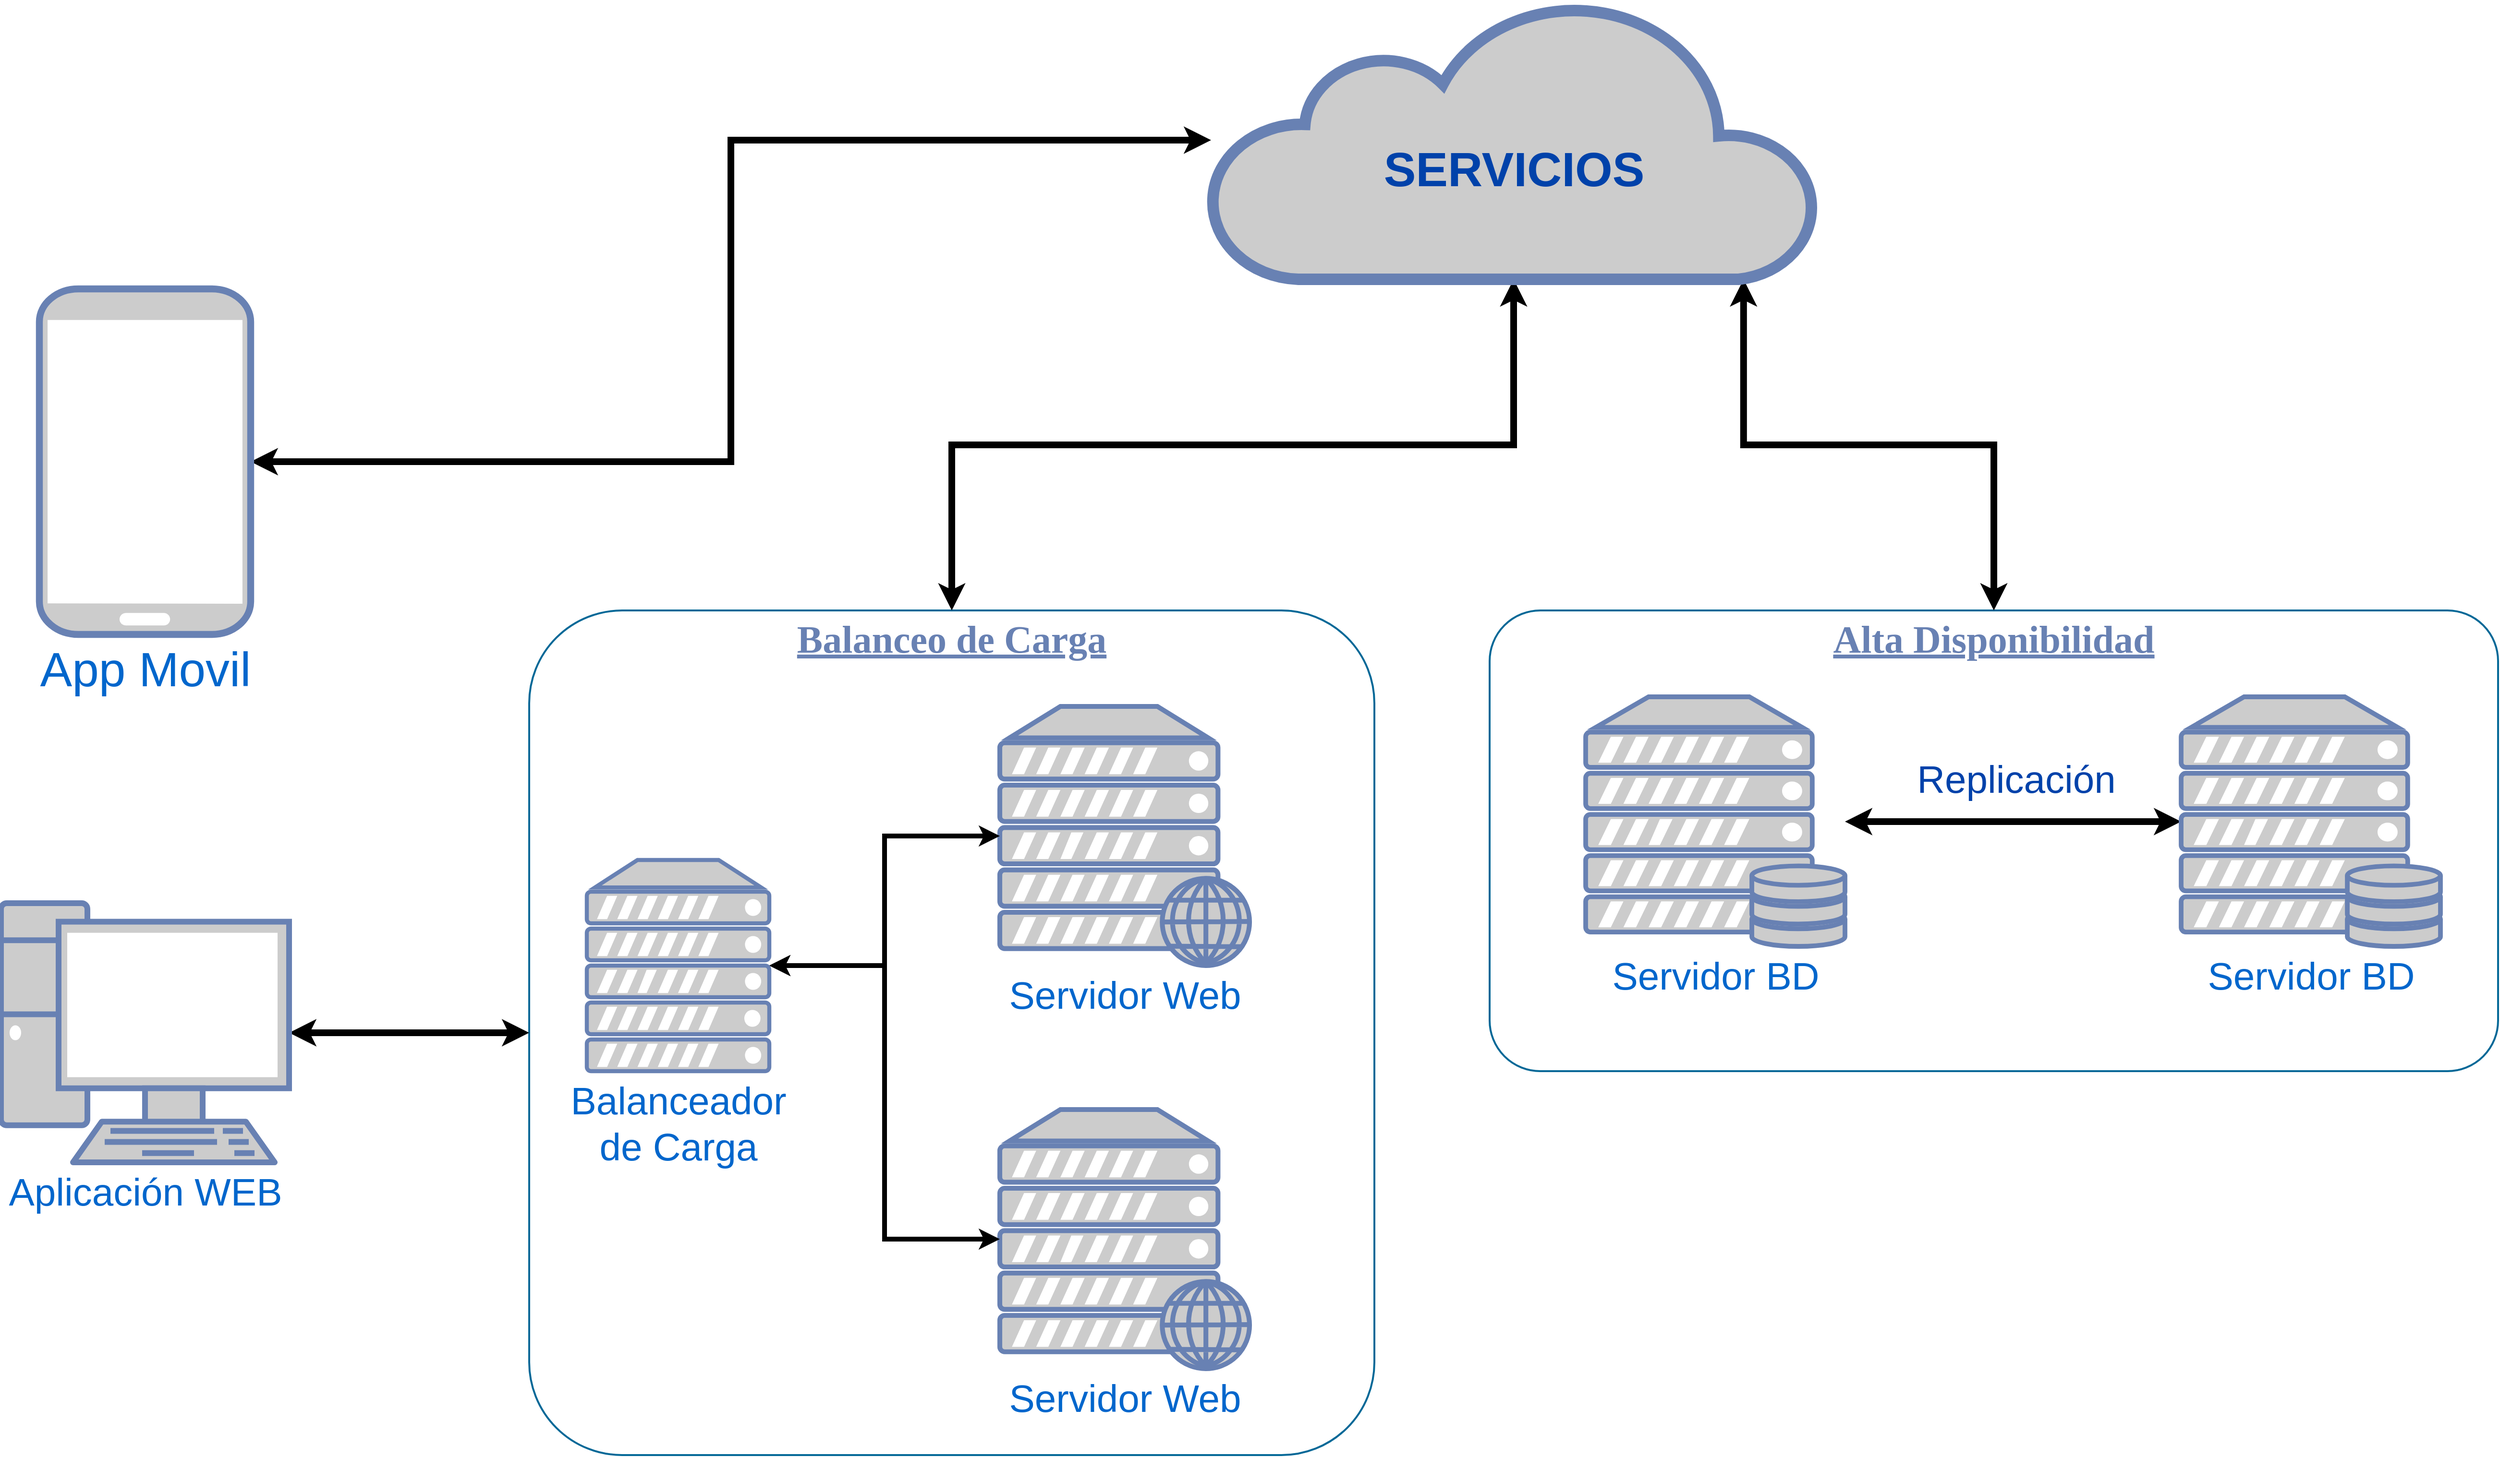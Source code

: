 <mxfile version="20.8.5" type="github">
  <diagram name="Page-1" id="bfe91b75-5d2c-26a0-9c1d-138518896778">
    <mxGraphModel dx="3996" dy="2850" grid="1" gridSize="10" guides="1" tooltips="1" connect="1" arrows="1" fold="1" page="1" pageScale="1" pageWidth="1100" pageHeight="850" background="none" math="0" shadow="0">
      <root>
        <mxCell id="0" />
        <mxCell id="1" parent="0" />
        <mxCell id="7c3789c024ecab99-82" value="&lt;font style=&quot;font-size: 40px;&quot;&gt;&lt;b&gt;&lt;u&gt;Balanceo de Carga&lt;/u&gt;&lt;/b&gt;&lt;/font&gt;" style="rounded=1;whiteSpace=wrap;html=1;shadow=0;comic=0;strokeColor=#036897;strokeWidth=2;fillColor=none;fontFamily=Verdana;fontSize=28;fontColor=#6881B3;align=center;arcSize=11;verticalAlign=top;" parent="1" vertex="1">
          <mxGeometry x="60" y="605" width="880" height="880" as="geometry" />
        </mxCell>
        <mxCell id="RNAvwY5ogVoFwGdkrAzX-10" value="&lt;font style=&quot;font-size: 40px;&quot;&gt;&lt;b&gt;&lt;u&gt;Alta Disponibilidad&lt;/u&gt;&lt;/b&gt;&lt;/font&gt;" style="rounded=1;whiteSpace=wrap;html=1;shadow=0;comic=0;strokeColor=#036897;strokeWidth=2;fillColor=none;fontFamily=Verdana;fontSize=28;fontColor=#6881B3;align=center;arcSize=11;verticalAlign=top;" parent="1" vertex="1">
          <mxGeometry x="1060" y="605" width="1050" height="480" as="geometry" />
        </mxCell>
        <mxCell id="abTZT2YKblpQgq0CwKkB-2" style="edgeStyle=orthogonalEdgeStyle;rounded=0;orthogonalLoop=1;jettySize=auto;html=1;entryX=0;entryY=0.5;entryDx=0;entryDy=0;entryPerimeter=0;fontSize=50;fontColor=#0042aa;strokeWidth=7;startArrow=classic;startFill=1;" edge="1" parent="1" source="7c3789c024ecab99-58" target="RNAvwY5ogVoFwGdkrAzX-9">
          <mxGeometry relative="1" as="geometry" />
        </mxCell>
        <mxCell id="abTZT2YKblpQgq0CwKkB-7" value="Replicación" style="edgeLabel;html=1;align=center;verticalAlign=middle;resizable=0;points=[];fontSize=40;fontColor=#0042aa;" vertex="1" connectable="0" parent="abTZT2YKblpQgq0CwKkB-2">
          <mxGeometry x="0.314" y="11" relative="1" as="geometry">
            <mxPoint x="-52" y="-34" as="offset" />
          </mxGeometry>
        </mxCell>
        <mxCell id="7c3789c024ecab99-58" value="&lt;font style=&quot;font-size: 40px;&quot;&gt;Servidor BD&lt;/font&gt;" style="fontColor=#0066CC;verticalAlign=top;verticalLabelPosition=bottom;labelPosition=center;align=center;html=1;fillColor=#CCCCCC;strokeColor=#6881B3;gradientColor=none;gradientDirection=north;strokeWidth=2;shape=mxgraph.networks.server_storage;rounded=0;shadow=0;comic=0;" parent="1" vertex="1">
          <mxGeometry x="1160" y="695" width="270" height="260" as="geometry" />
        </mxCell>
        <mxCell id="RNAvwY5ogVoFwGdkrAzX-12" value="" style="edgeStyle=orthogonalEdgeStyle;rounded=0;orthogonalLoop=1;jettySize=auto;html=1;fontSize=40;entryX=1;entryY=0.5;entryDx=0;entryDy=0;strokeWidth=7;entryPerimeter=0;exitX=0;exitY=0.5;exitDx=0;exitDy=0;startArrow=classic;startFill=1;" parent="1" source="7c3789c024ecab99-82" target="7c3789c024ecab99-61" edge="1">
          <mxGeometry relative="1" as="geometry">
            <mxPoint x="520" y="670" as="sourcePoint" />
            <mxPoint x="530" y="875" as="targetPoint" />
          </mxGeometry>
        </mxCell>
        <mxCell id="7c3789c024ecab99-61" value="&lt;span style=&quot;font-size: 40px;&quot;&gt;Aplicación WEB&lt;br&gt;&lt;/span&gt;" style="fontColor=#0066CC;verticalAlign=top;verticalLabelPosition=bottom;labelPosition=center;align=center;html=1;fillColor=#CCCCCC;strokeColor=#6881B3;gradientColor=none;gradientDirection=north;strokeWidth=2;shape=mxgraph.networks.pc;rounded=0;shadow=0;comic=0;" parent="1" vertex="1">
          <mxGeometry x="-490" y="910" width="300" height="270" as="geometry" />
        </mxCell>
        <mxCell id="RNAvwY5ogVoFwGdkrAzX-3" value="Servidor Web" style="fontColor=#0066CC;verticalAlign=top;verticalLabelPosition=bottom;labelPosition=center;align=center;html=1;outlineConnect=0;fillColor=#CCCCCC;strokeColor=#6881B3;gradientColor=none;gradientDirection=north;strokeWidth=2;shape=mxgraph.networks.web_server;fontSize=40;" parent="1" vertex="1">
          <mxGeometry x="550" y="705" width="260" height="270" as="geometry" />
        </mxCell>
        <mxCell id="RNAvwY5ogVoFwGdkrAzX-6" value="Servidor Web" style="fontColor=#0066CC;verticalAlign=top;verticalLabelPosition=bottom;labelPosition=center;align=center;html=1;outlineConnect=0;fillColor=#CCCCCC;strokeColor=#6881B3;gradientColor=none;gradientDirection=north;strokeWidth=2;shape=mxgraph.networks.web_server;fontSize=40;" parent="1" vertex="1">
          <mxGeometry x="550" y="1125" width="260" height="270" as="geometry" />
        </mxCell>
        <mxCell id="RNAvwY5ogVoFwGdkrAzX-9" value="&lt;font style=&quot;font-size: 40px;&quot;&gt;Servidor BD&lt;/font&gt;" style="fontColor=#0066CC;verticalAlign=top;verticalLabelPosition=bottom;labelPosition=center;align=center;html=1;fillColor=#CCCCCC;strokeColor=#6881B3;gradientColor=none;gradientDirection=north;strokeWidth=2;shape=mxgraph.networks.server_storage;rounded=0;shadow=0;comic=0;" parent="1" vertex="1">
          <mxGeometry x="1780" y="695" width="270" height="260" as="geometry" />
        </mxCell>
        <mxCell id="RNAvwY5ogVoFwGdkrAzX-25" style="edgeStyle=orthogonalEdgeStyle;rounded=0;orthogonalLoop=1;jettySize=auto;html=1;exitX=1;exitY=0.5;exitDx=0;exitDy=0;exitPerimeter=0;entryX=0;entryY=0.5;entryDx=0;entryDy=0;entryPerimeter=0;strokeWidth=5;fontSize=40;startArrow=classic;startFill=1;" parent="1" source="RNAvwY5ogVoFwGdkrAzX-24" target="RNAvwY5ogVoFwGdkrAzX-3" edge="1">
          <mxGeometry relative="1" as="geometry" />
        </mxCell>
        <mxCell id="RNAvwY5ogVoFwGdkrAzX-26" style="edgeStyle=orthogonalEdgeStyle;rounded=0;orthogonalLoop=1;jettySize=auto;html=1;exitX=1;exitY=0.5;exitDx=0;exitDy=0;exitPerimeter=0;entryX=0;entryY=0.5;entryDx=0;entryDy=0;entryPerimeter=0;strokeWidth=5;fontSize=40;startArrow=classic;startFill=1;" parent="1" source="RNAvwY5ogVoFwGdkrAzX-24" target="RNAvwY5ogVoFwGdkrAzX-6" edge="1">
          <mxGeometry relative="1" as="geometry" />
        </mxCell>
        <mxCell id="RNAvwY5ogVoFwGdkrAzX-24" value="Balanceador &lt;br&gt;de Carga" style="fontColor=#0066CC;verticalAlign=top;verticalLabelPosition=bottom;labelPosition=center;align=center;html=1;outlineConnect=0;fillColor=#CCCCCC;strokeColor=#6881B3;gradientColor=none;gradientDirection=north;strokeWidth=2;shape=mxgraph.networks.server;fontSize=40;" parent="1" vertex="1">
          <mxGeometry x="120" y="865" width="190" height="220" as="geometry" />
        </mxCell>
        <mxCell id="abTZT2YKblpQgq0CwKkB-3" style="edgeStyle=orthogonalEdgeStyle;rounded=0;orthogonalLoop=1;jettySize=auto;html=1;entryX=0.5;entryY=0;entryDx=0;entryDy=0;strokeWidth=7;fontSize=50;fontColor=#0042aa;startArrow=classic;startFill=1;exitX=0.88;exitY=1;exitDx=0;exitDy=0;exitPerimeter=0;" edge="1" parent="1" source="abTZT2YKblpQgq0CwKkB-1" target="RNAvwY5ogVoFwGdkrAzX-10">
          <mxGeometry relative="1" as="geometry" />
        </mxCell>
        <mxCell id="abTZT2YKblpQgq0CwKkB-4" style="edgeStyle=orthogonalEdgeStyle;rounded=0;orthogonalLoop=1;jettySize=auto;html=1;strokeWidth=7;fontSize=50;fontColor=#0042aa;startArrow=classic;startFill=1;" edge="1" parent="1" source="abTZT2YKblpQgq0CwKkB-1" target="7c3789c024ecab99-82">
          <mxGeometry relative="1" as="geometry" />
        </mxCell>
        <mxCell id="abTZT2YKblpQgq0CwKkB-6" style="edgeStyle=orthogonalEdgeStyle;rounded=0;orthogonalLoop=1;jettySize=auto;html=1;entryX=1;entryY=0.5;entryDx=0;entryDy=0;entryPerimeter=0;strokeWidth=7;fontSize=50;fontColor=#0042aa;startArrow=classic;startFill=1;" edge="1" parent="1" source="abTZT2YKblpQgq0CwKkB-1" target="abTZT2YKblpQgq0CwKkB-5">
          <mxGeometry relative="1" as="geometry" />
        </mxCell>
        <mxCell id="abTZT2YKblpQgq0CwKkB-1" value="&lt;font size=&quot;1&quot;&gt;&lt;b style=&quot;font-size: 50px;&quot;&gt;&lt;br&gt;&lt;font color=&quot;#0042aa&quot;&gt;SERVICIOS&lt;/font&gt;&lt;/b&gt;&lt;/font&gt;" style="html=1;outlineConnect=0;fillColor=#CCCCCC;strokeColor=#6881B3;gradientColor=none;gradientDirection=north;strokeWidth=2;shape=mxgraph.networks.cloud;fontColor=#ffffff;" vertex="1" parent="1">
          <mxGeometry x="770" y="-30" width="630" height="290" as="geometry" />
        </mxCell>
        <mxCell id="abTZT2YKblpQgq0CwKkB-5" value="App Movil" style="fontColor=#0066CC;verticalAlign=top;verticalLabelPosition=bottom;labelPosition=center;align=center;html=1;outlineConnect=0;fillColor=#CCCCCC;strokeColor=#6881B3;gradientColor=none;gradientDirection=north;strokeWidth=2;shape=mxgraph.networks.mobile;fontSize=50;" vertex="1" parent="1">
          <mxGeometry x="-450" y="270" width="220" height="360" as="geometry" />
        </mxCell>
      </root>
    </mxGraphModel>
  </diagram>
</mxfile>
